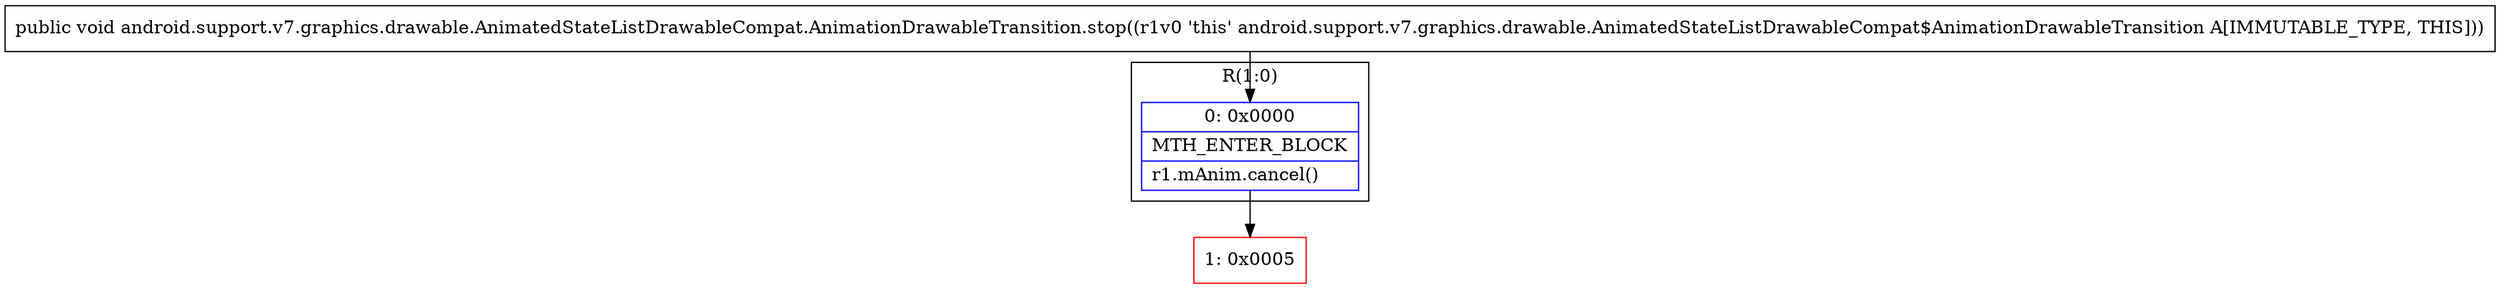 digraph "CFG forandroid.support.v7.graphics.drawable.AnimatedStateListDrawableCompat.AnimationDrawableTransition.stop()V" {
subgraph cluster_Region_301003591 {
label = "R(1:0)";
node [shape=record,color=blue];
Node_0 [shape=record,label="{0\:\ 0x0000|MTH_ENTER_BLOCK\l|r1.mAnim.cancel()\l}"];
}
Node_1 [shape=record,color=red,label="{1\:\ 0x0005}"];
MethodNode[shape=record,label="{public void android.support.v7.graphics.drawable.AnimatedStateListDrawableCompat.AnimationDrawableTransition.stop((r1v0 'this' android.support.v7.graphics.drawable.AnimatedStateListDrawableCompat$AnimationDrawableTransition A[IMMUTABLE_TYPE, THIS])) }"];
MethodNode -> Node_0;
Node_0 -> Node_1;
}

